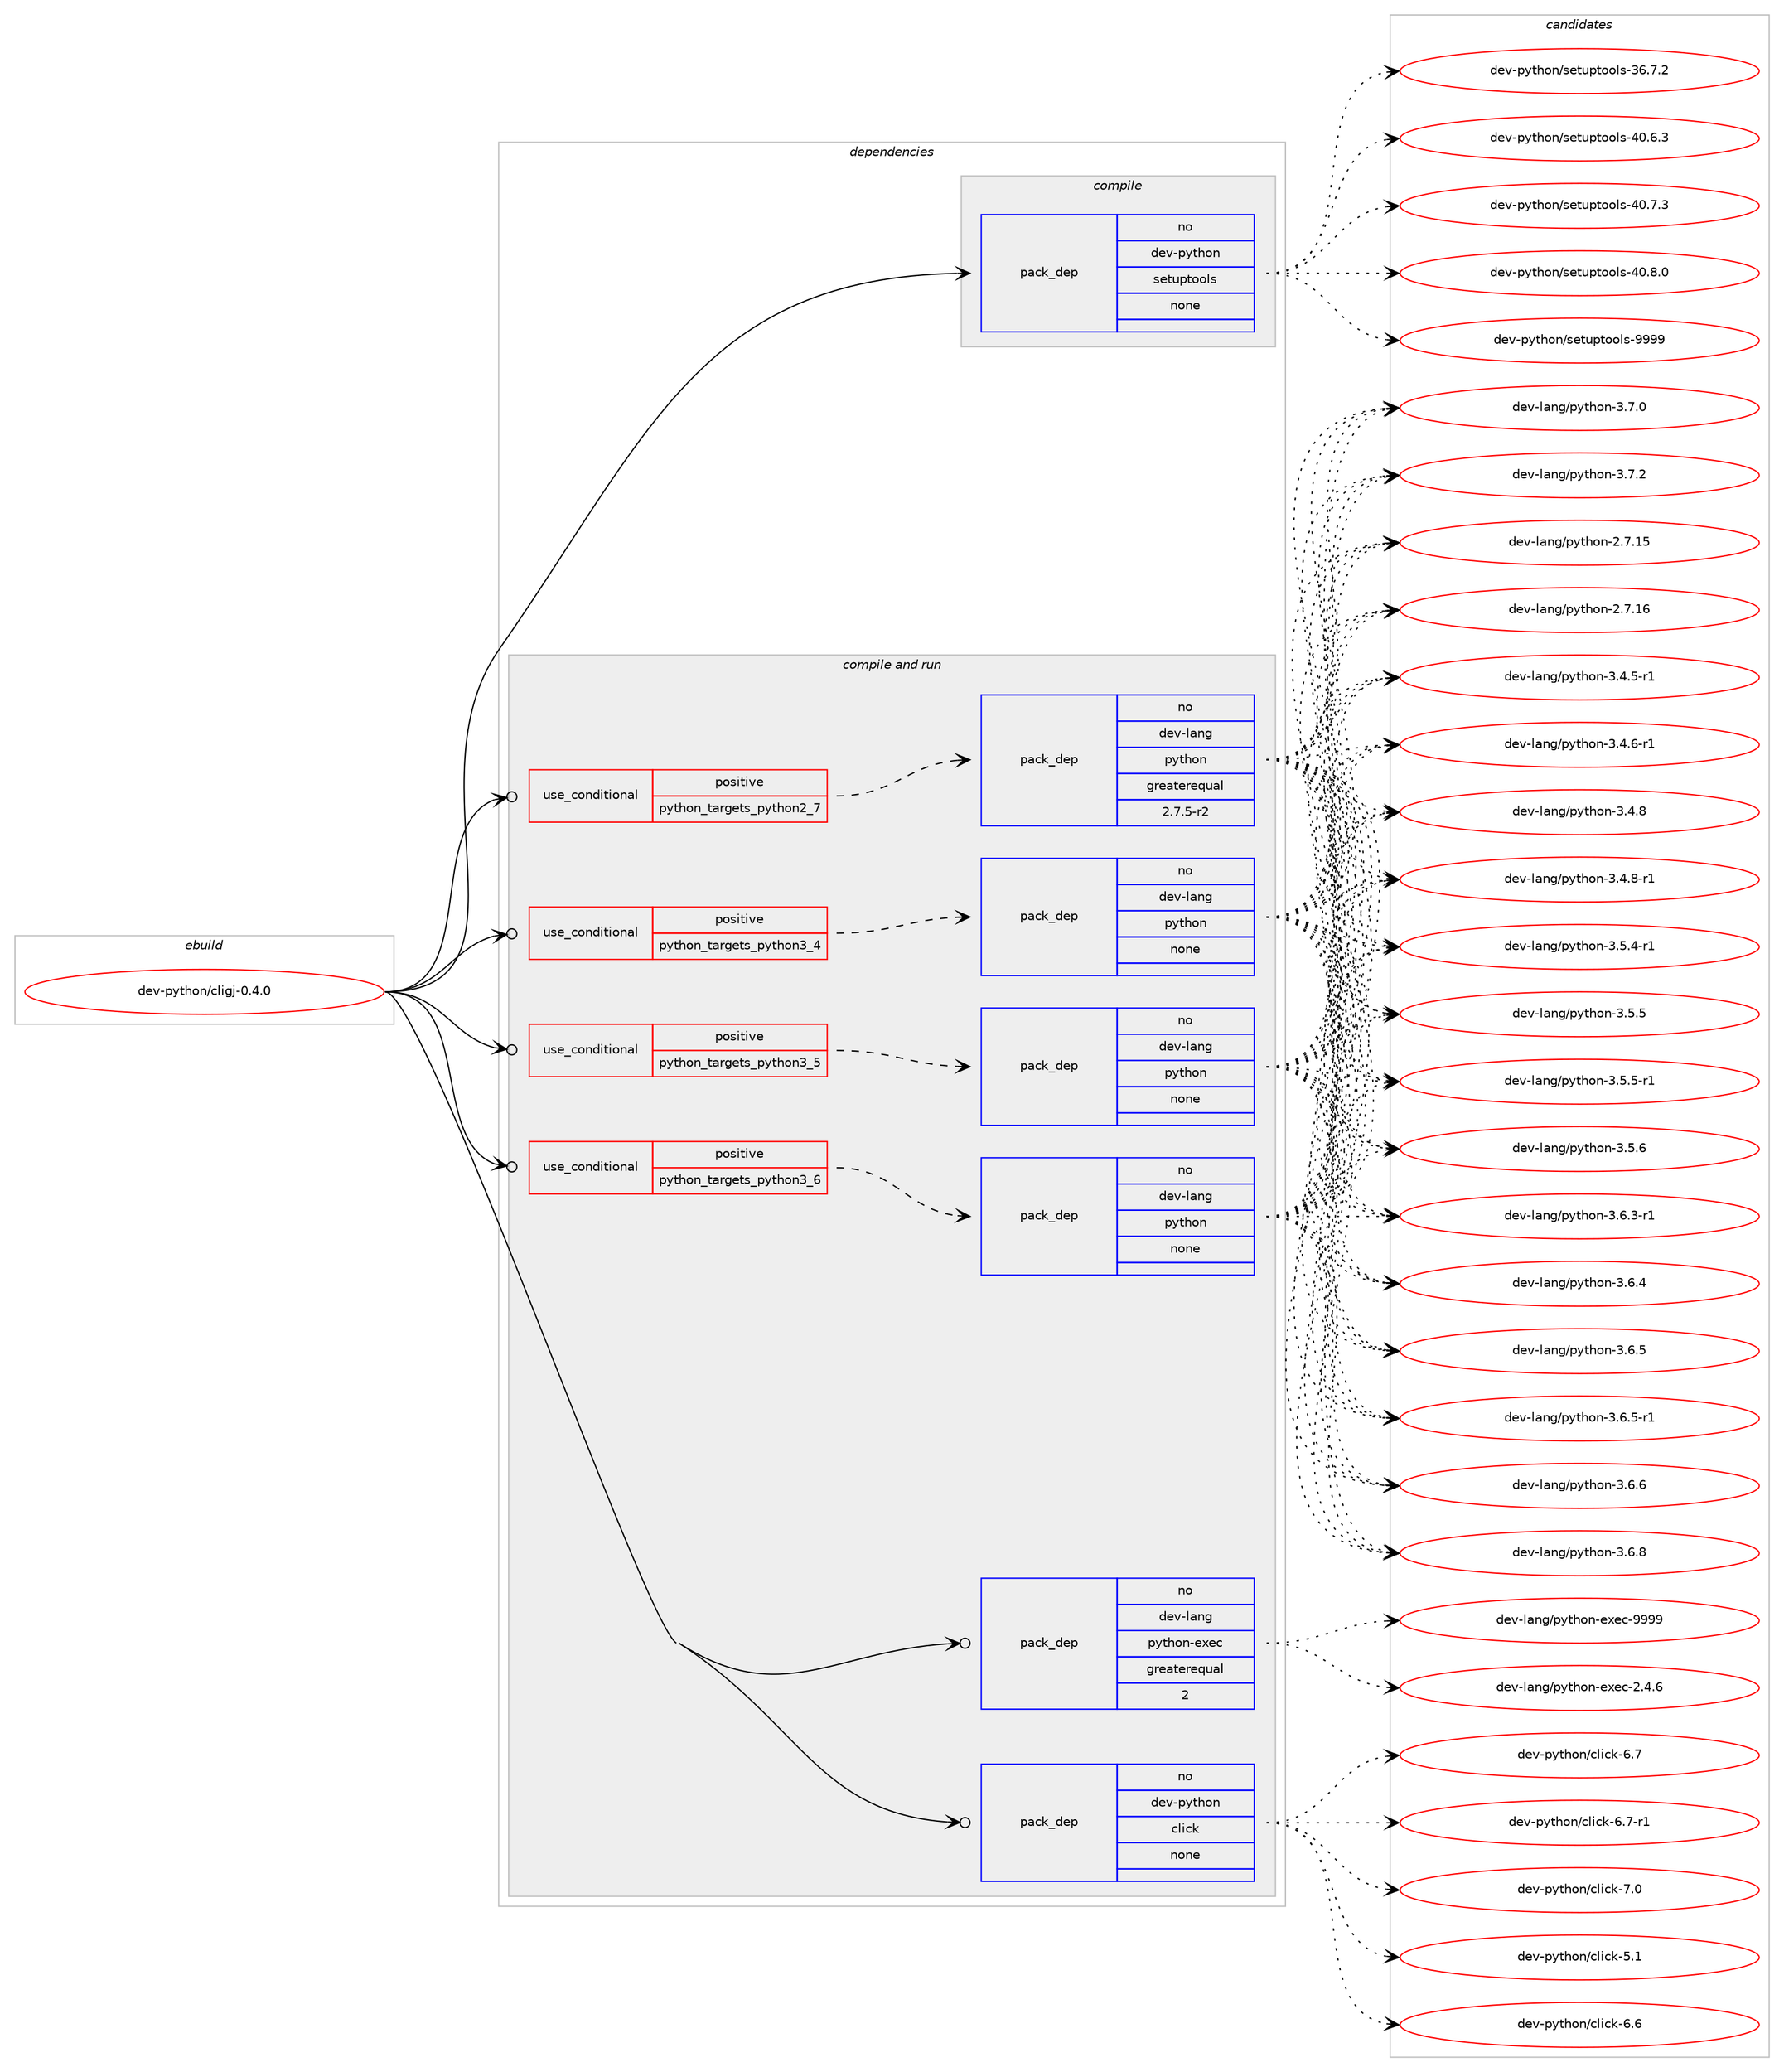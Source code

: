 digraph prolog {

# *************
# Graph options
# *************

newrank=true;
concentrate=true;
compound=true;
graph [rankdir=LR,fontname=Helvetica,fontsize=10,ranksep=1.5];#, ranksep=2.5, nodesep=0.2];
edge  [arrowhead=vee];
node  [fontname=Helvetica,fontsize=10];

# **********
# The ebuild
# **********

subgraph cluster_leftcol {
color=gray;
rank=same;
label=<<i>ebuild</i>>;
id [label="dev-python/cligj-0.4.0", color=red, width=4, href="../dev-python/cligj-0.4.0.svg"];
}

# ****************
# The dependencies
# ****************

subgraph cluster_midcol {
color=gray;
label=<<i>dependencies</i>>;
subgraph cluster_compile {
fillcolor="#eeeeee";
style=filled;
label=<<i>compile</i>>;
subgraph pack1007976 {
dependency1403702 [label=<<TABLE BORDER="0" CELLBORDER="1" CELLSPACING="0" CELLPADDING="4" WIDTH="220"><TR><TD ROWSPAN="6" CELLPADDING="30">pack_dep</TD></TR><TR><TD WIDTH="110">no</TD></TR><TR><TD>dev-python</TD></TR><TR><TD>setuptools</TD></TR><TR><TD>none</TD></TR><TR><TD></TD></TR></TABLE>>, shape=none, color=blue];
}
id:e -> dependency1403702:w [weight=20,style="solid",arrowhead="vee"];
}
subgraph cluster_compileandrun {
fillcolor="#eeeeee";
style=filled;
label=<<i>compile and run</i>>;
subgraph cond372491 {
dependency1403703 [label=<<TABLE BORDER="0" CELLBORDER="1" CELLSPACING="0" CELLPADDING="4"><TR><TD ROWSPAN="3" CELLPADDING="10">use_conditional</TD></TR><TR><TD>positive</TD></TR><TR><TD>python_targets_python2_7</TD></TR></TABLE>>, shape=none, color=red];
subgraph pack1007977 {
dependency1403704 [label=<<TABLE BORDER="0" CELLBORDER="1" CELLSPACING="0" CELLPADDING="4" WIDTH="220"><TR><TD ROWSPAN="6" CELLPADDING="30">pack_dep</TD></TR><TR><TD WIDTH="110">no</TD></TR><TR><TD>dev-lang</TD></TR><TR><TD>python</TD></TR><TR><TD>greaterequal</TD></TR><TR><TD>2.7.5-r2</TD></TR></TABLE>>, shape=none, color=blue];
}
dependency1403703:e -> dependency1403704:w [weight=20,style="dashed",arrowhead="vee"];
}
id:e -> dependency1403703:w [weight=20,style="solid",arrowhead="odotvee"];
subgraph cond372492 {
dependency1403705 [label=<<TABLE BORDER="0" CELLBORDER="1" CELLSPACING="0" CELLPADDING="4"><TR><TD ROWSPAN="3" CELLPADDING="10">use_conditional</TD></TR><TR><TD>positive</TD></TR><TR><TD>python_targets_python3_4</TD></TR></TABLE>>, shape=none, color=red];
subgraph pack1007978 {
dependency1403706 [label=<<TABLE BORDER="0" CELLBORDER="1" CELLSPACING="0" CELLPADDING="4" WIDTH="220"><TR><TD ROWSPAN="6" CELLPADDING="30">pack_dep</TD></TR><TR><TD WIDTH="110">no</TD></TR><TR><TD>dev-lang</TD></TR><TR><TD>python</TD></TR><TR><TD>none</TD></TR><TR><TD></TD></TR></TABLE>>, shape=none, color=blue];
}
dependency1403705:e -> dependency1403706:w [weight=20,style="dashed",arrowhead="vee"];
}
id:e -> dependency1403705:w [weight=20,style="solid",arrowhead="odotvee"];
subgraph cond372493 {
dependency1403707 [label=<<TABLE BORDER="0" CELLBORDER="1" CELLSPACING="0" CELLPADDING="4"><TR><TD ROWSPAN="3" CELLPADDING="10">use_conditional</TD></TR><TR><TD>positive</TD></TR><TR><TD>python_targets_python3_5</TD></TR></TABLE>>, shape=none, color=red];
subgraph pack1007979 {
dependency1403708 [label=<<TABLE BORDER="0" CELLBORDER="1" CELLSPACING="0" CELLPADDING="4" WIDTH="220"><TR><TD ROWSPAN="6" CELLPADDING="30">pack_dep</TD></TR><TR><TD WIDTH="110">no</TD></TR><TR><TD>dev-lang</TD></TR><TR><TD>python</TD></TR><TR><TD>none</TD></TR><TR><TD></TD></TR></TABLE>>, shape=none, color=blue];
}
dependency1403707:e -> dependency1403708:w [weight=20,style="dashed",arrowhead="vee"];
}
id:e -> dependency1403707:w [weight=20,style="solid",arrowhead="odotvee"];
subgraph cond372494 {
dependency1403709 [label=<<TABLE BORDER="0" CELLBORDER="1" CELLSPACING="0" CELLPADDING="4"><TR><TD ROWSPAN="3" CELLPADDING="10">use_conditional</TD></TR><TR><TD>positive</TD></TR><TR><TD>python_targets_python3_6</TD></TR></TABLE>>, shape=none, color=red];
subgraph pack1007980 {
dependency1403710 [label=<<TABLE BORDER="0" CELLBORDER="1" CELLSPACING="0" CELLPADDING="4" WIDTH="220"><TR><TD ROWSPAN="6" CELLPADDING="30">pack_dep</TD></TR><TR><TD WIDTH="110">no</TD></TR><TR><TD>dev-lang</TD></TR><TR><TD>python</TD></TR><TR><TD>none</TD></TR><TR><TD></TD></TR></TABLE>>, shape=none, color=blue];
}
dependency1403709:e -> dependency1403710:w [weight=20,style="dashed",arrowhead="vee"];
}
id:e -> dependency1403709:w [weight=20,style="solid",arrowhead="odotvee"];
subgraph pack1007981 {
dependency1403711 [label=<<TABLE BORDER="0" CELLBORDER="1" CELLSPACING="0" CELLPADDING="4" WIDTH="220"><TR><TD ROWSPAN="6" CELLPADDING="30">pack_dep</TD></TR><TR><TD WIDTH="110">no</TD></TR><TR><TD>dev-lang</TD></TR><TR><TD>python-exec</TD></TR><TR><TD>greaterequal</TD></TR><TR><TD>2</TD></TR></TABLE>>, shape=none, color=blue];
}
id:e -> dependency1403711:w [weight=20,style="solid",arrowhead="odotvee"];
subgraph pack1007982 {
dependency1403712 [label=<<TABLE BORDER="0" CELLBORDER="1" CELLSPACING="0" CELLPADDING="4" WIDTH="220"><TR><TD ROWSPAN="6" CELLPADDING="30">pack_dep</TD></TR><TR><TD WIDTH="110">no</TD></TR><TR><TD>dev-python</TD></TR><TR><TD>click</TD></TR><TR><TD>none</TD></TR><TR><TD></TD></TR></TABLE>>, shape=none, color=blue];
}
id:e -> dependency1403712:w [weight=20,style="solid",arrowhead="odotvee"];
}
subgraph cluster_run {
fillcolor="#eeeeee";
style=filled;
label=<<i>run</i>>;
}
}

# **************
# The candidates
# **************

subgraph cluster_choices {
rank=same;
color=gray;
label=<<i>candidates</i>>;

subgraph choice1007976 {
color=black;
nodesep=1;
choice100101118451121211161041111104711510111611711211611111110811545515446554650 [label="dev-python/setuptools-36.7.2", color=red, width=4,href="../dev-python/setuptools-36.7.2.svg"];
choice100101118451121211161041111104711510111611711211611111110811545524846544651 [label="dev-python/setuptools-40.6.3", color=red, width=4,href="../dev-python/setuptools-40.6.3.svg"];
choice100101118451121211161041111104711510111611711211611111110811545524846554651 [label="dev-python/setuptools-40.7.3", color=red, width=4,href="../dev-python/setuptools-40.7.3.svg"];
choice100101118451121211161041111104711510111611711211611111110811545524846564648 [label="dev-python/setuptools-40.8.0", color=red, width=4,href="../dev-python/setuptools-40.8.0.svg"];
choice10010111845112121116104111110471151011161171121161111111081154557575757 [label="dev-python/setuptools-9999", color=red, width=4,href="../dev-python/setuptools-9999.svg"];
dependency1403702:e -> choice100101118451121211161041111104711510111611711211611111110811545515446554650:w [style=dotted,weight="100"];
dependency1403702:e -> choice100101118451121211161041111104711510111611711211611111110811545524846544651:w [style=dotted,weight="100"];
dependency1403702:e -> choice100101118451121211161041111104711510111611711211611111110811545524846554651:w [style=dotted,weight="100"];
dependency1403702:e -> choice100101118451121211161041111104711510111611711211611111110811545524846564648:w [style=dotted,weight="100"];
dependency1403702:e -> choice10010111845112121116104111110471151011161171121161111111081154557575757:w [style=dotted,weight="100"];
}
subgraph choice1007977 {
color=black;
nodesep=1;
choice10010111845108971101034711212111610411111045504655464953 [label="dev-lang/python-2.7.15", color=red, width=4,href="../dev-lang/python-2.7.15.svg"];
choice10010111845108971101034711212111610411111045504655464954 [label="dev-lang/python-2.7.16", color=red, width=4,href="../dev-lang/python-2.7.16.svg"];
choice1001011184510897110103471121211161041111104551465246534511449 [label="dev-lang/python-3.4.5-r1", color=red, width=4,href="../dev-lang/python-3.4.5-r1.svg"];
choice1001011184510897110103471121211161041111104551465246544511449 [label="dev-lang/python-3.4.6-r1", color=red, width=4,href="../dev-lang/python-3.4.6-r1.svg"];
choice100101118451089711010347112121116104111110455146524656 [label="dev-lang/python-3.4.8", color=red, width=4,href="../dev-lang/python-3.4.8.svg"];
choice1001011184510897110103471121211161041111104551465246564511449 [label="dev-lang/python-3.4.8-r1", color=red, width=4,href="../dev-lang/python-3.4.8-r1.svg"];
choice1001011184510897110103471121211161041111104551465346524511449 [label="dev-lang/python-3.5.4-r1", color=red, width=4,href="../dev-lang/python-3.5.4-r1.svg"];
choice100101118451089711010347112121116104111110455146534653 [label="dev-lang/python-3.5.5", color=red, width=4,href="../dev-lang/python-3.5.5.svg"];
choice1001011184510897110103471121211161041111104551465346534511449 [label="dev-lang/python-3.5.5-r1", color=red, width=4,href="../dev-lang/python-3.5.5-r1.svg"];
choice100101118451089711010347112121116104111110455146534654 [label="dev-lang/python-3.5.6", color=red, width=4,href="../dev-lang/python-3.5.6.svg"];
choice1001011184510897110103471121211161041111104551465446514511449 [label="dev-lang/python-3.6.3-r1", color=red, width=4,href="../dev-lang/python-3.6.3-r1.svg"];
choice100101118451089711010347112121116104111110455146544652 [label="dev-lang/python-3.6.4", color=red, width=4,href="../dev-lang/python-3.6.4.svg"];
choice100101118451089711010347112121116104111110455146544653 [label="dev-lang/python-3.6.5", color=red, width=4,href="../dev-lang/python-3.6.5.svg"];
choice1001011184510897110103471121211161041111104551465446534511449 [label="dev-lang/python-3.6.5-r1", color=red, width=4,href="../dev-lang/python-3.6.5-r1.svg"];
choice100101118451089711010347112121116104111110455146544654 [label="dev-lang/python-3.6.6", color=red, width=4,href="../dev-lang/python-3.6.6.svg"];
choice100101118451089711010347112121116104111110455146544656 [label="dev-lang/python-3.6.8", color=red, width=4,href="../dev-lang/python-3.6.8.svg"];
choice100101118451089711010347112121116104111110455146554648 [label="dev-lang/python-3.7.0", color=red, width=4,href="../dev-lang/python-3.7.0.svg"];
choice100101118451089711010347112121116104111110455146554650 [label="dev-lang/python-3.7.2", color=red, width=4,href="../dev-lang/python-3.7.2.svg"];
dependency1403704:e -> choice10010111845108971101034711212111610411111045504655464953:w [style=dotted,weight="100"];
dependency1403704:e -> choice10010111845108971101034711212111610411111045504655464954:w [style=dotted,weight="100"];
dependency1403704:e -> choice1001011184510897110103471121211161041111104551465246534511449:w [style=dotted,weight="100"];
dependency1403704:e -> choice1001011184510897110103471121211161041111104551465246544511449:w [style=dotted,weight="100"];
dependency1403704:e -> choice100101118451089711010347112121116104111110455146524656:w [style=dotted,weight="100"];
dependency1403704:e -> choice1001011184510897110103471121211161041111104551465246564511449:w [style=dotted,weight="100"];
dependency1403704:e -> choice1001011184510897110103471121211161041111104551465346524511449:w [style=dotted,weight="100"];
dependency1403704:e -> choice100101118451089711010347112121116104111110455146534653:w [style=dotted,weight="100"];
dependency1403704:e -> choice1001011184510897110103471121211161041111104551465346534511449:w [style=dotted,weight="100"];
dependency1403704:e -> choice100101118451089711010347112121116104111110455146534654:w [style=dotted,weight="100"];
dependency1403704:e -> choice1001011184510897110103471121211161041111104551465446514511449:w [style=dotted,weight="100"];
dependency1403704:e -> choice100101118451089711010347112121116104111110455146544652:w [style=dotted,weight="100"];
dependency1403704:e -> choice100101118451089711010347112121116104111110455146544653:w [style=dotted,weight="100"];
dependency1403704:e -> choice1001011184510897110103471121211161041111104551465446534511449:w [style=dotted,weight="100"];
dependency1403704:e -> choice100101118451089711010347112121116104111110455146544654:w [style=dotted,weight="100"];
dependency1403704:e -> choice100101118451089711010347112121116104111110455146544656:w [style=dotted,weight="100"];
dependency1403704:e -> choice100101118451089711010347112121116104111110455146554648:w [style=dotted,weight="100"];
dependency1403704:e -> choice100101118451089711010347112121116104111110455146554650:w [style=dotted,weight="100"];
}
subgraph choice1007978 {
color=black;
nodesep=1;
choice10010111845108971101034711212111610411111045504655464953 [label="dev-lang/python-2.7.15", color=red, width=4,href="../dev-lang/python-2.7.15.svg"];
choice10010111845108971101034711212111610411111045504655464954 [label="dev-lang/python-2.7.16", color=red, width=4,href="../dev-lang/python-2.7.16.svg"];
choice1001011184510897110103471121211161041111104551465246534511449 [label="dev-lang/python-3.4.5-r1", color=red, width=4,href="../dev-lang/python-3.4.5-r1.svg"];
choice1001011184510897110103471121211161041111104551465246544511449 [label="dev-lang/python-3.4.6-r1", color=red, width=4,href="../dev-lang/python-3.4.6-r1.svg"];
choice100101118451089711010347112121116104111110455146524656 [label="dev-lang/python-3.4.8", color=red, width=4,href="../dev-lang/python-3.4.8.svg"];
choice1001011184510897110103471121211161041111104551465246564511449 [label="dev-lang/python-3.4.8-r1", color=red, width=4,href="../dev-lang/python-3.4.8-r1.svg"];
choice1001011184510897110103471121211161041111104551465346524511449 [label="dev-lang/python-3.5.4-r1", color=red, width=4,href="../dev-lang/python-3.5.4-r1.svg"];
choice100101118451089711010347112121116104111110455146534653 [label="dev-lang/python-3.5.5", color=red, width=4,href="../dev-lang/python-3.5.5.svg"];
choice1001011184510897110103471121211161041111104551465346534511449 [label="dev-lang/python-3.5.5-r1", color=red, width=4,href="../dev-lang/python-3.5.5-r1.svg"];
choice100101118451089711010347112121116104111110455146534654 [label="dev-lang/python-3.5.6", color=red, width=4,href="../dev-lang/python-3.5.6.svg"];
choice1001011184510897110103471121211161041111104551465446514511449 [label="dev-lang/python-3.6.3-r1", color=red, width=4,href="../dev-lang/python-3.6.3-r1.svg"];
choice100101118451089711010347112121116104111110455146544652 [label="dev-lang/python-3.6.4", color=red, width=4,href="../dev-lang/python-3.6.4.svg"];
choice100101118451089711010347112121116104111110455146544653 [label="dev-lang/python-3.6.5", color=red, width=4,href="../dev-lang/python-3.6.5.svg"];
choice1001011184510897110103471121211161041111104551465446534511449 [label="dev-lang/python-3.6.5-r1", color=red, width=4,href="../dev-lang/python-3.6.5-r1.svg"];
choice100101118451089711010347112121116104111110455146544654 [label="dev-lang/python-3.6.6", color=red, width=4,href="../dev-lang/python-3.6.6.svg"];
choice100101118451089711010347112121116104111110455146544656 [label="dev-lang/python-3.6.8", color=red, width=4,href="../dev-lang/python-3.6.8.svg"];
choice100101118451089711010347112121116104111110455146554648 [label="dev-lang/python-3.7.0", color=red, width=4,href="../dev-lang/python-3.7.0.svg"];
choice100101118451089711010347112121116104111110455146554650 [label="dev-lang/python-3.7.2", color=red, width=4,href="../dev-lang/python-3.7.2.svg"];
dependency1403706:e -> choice10010111845108971101034711212111610411111045504655464953:w [style=dotted,weight="100"];
dependency1403706:e -> choice10010111845108971101034711212111610411111045504655464954:w [style=dotted,weight="100"];
dependency1403706:e -> choice1001011184510897110103471121211161041111104551465246534511449:w [style=dotted,weight="100"];
dependency1403706:e -> choice1001011184510897110103471121211161041111104551465246544511449:w [style=dotted,weight="100"];
dependency1403706:e -> choice100101118451089711010347112121116104111110455146524656:w [style=dotted,weight="100"];
dependency1403706:e -> choice1001011184510897110103471121211161041111104551465246564511449:w [style=dotted,weight="100"];
dependency1403706:e -> choice1001011184510897110103471121211161041111104551465346524511449:w [style=dotted,weight="100"];
dependency1403706:e -> choice100101118451089711010347112121116104111110455146534653:w [style=dotted,weight="100"];
dependency1403706:e -> choice1001011184510897110103471121211161041111104551465346534511449:w [style=dotted,weight="100"];
dependency1403706:e -> choice100101118451089711010347112121116104111110455146534654:w [style=dotted,weight="100"];
dependency1403706:e -> choice1001011184510897110103471121211161041111104551465446514511449:w [style=dotted,weight="100"];
dependency1403706:e -> choice100101118451089711010347112121116104111110455146544652:w [style=dotted,weight="100"];
dependency1403706:e -> choice100101118451089711010347112121116104111110455146544653:w [style=dotted,weight="100"];
dependency1403706:e -> choice1001011184510897110103471121211161041111104551465446534511449:w [style=dotted,weight="100"];
dependency1403706:e -> choice100101118451089711010347112121116104111110455146544654:w [style=dotted,weight="100"];
dependency1403706:e -> choice100101118451089711010347112121116104111110455146544656:w [style=dotted,weight="100"];
dependency1403706:e -> choice100101118451089711010347112121116104111110455146554648:w [style=dotted,weight="100"];
dependency1403706:e -> choice100101118451089711010347112121116104111110455146554650:w [style=dotted,weight="100"];
}
subgraph choice1007979 {
color=black;
nodesep=1;
choice10010111845108971101034711212111610411111045504655464953 [label="dev-lang/python-2.7.15", color=red, width=4,href="../dev-lang/python-2.7.15.svg"];
choice10010111845108971101034711212111610411111045504655464954 [label="dev-lang/python-2.7.16", color=red, width=4,href="../dev-lang/python-2.7.16.svg"];
choice1001011184510897110103471121211161041111104551465246534511449 [label="dev-lang/python-3.4.5-r1", color=red, width=4,href="../dev-lang/python-3.4.5-r1.svg"];
choice1001011184510897110103471121211161041111104551465246544511449 [label="dev-lang/python-3.4.6-r1", color=red, width=4,href="../dev-lang/python-3.4.6-r1.svg"];
choice100101118451089711010347112121116104111110455146524656 [label="dev-lang/python-3.4.8", color=red, width=4,href="../dev-lang/python-3.4.8.svg"];
choice1001011184510897110103471121211161041111104551465246564511449 [label="dev-lang/python-3.4.8-r1", color=red, width=4,href="../dev-lang/python-3.4.8-r1.svg"];
choice1001011184510897110103471121211161041111104551465346524511449 [label="dev-lang/python-3.5.4-r1", color=red, width=4,href="../dev-lang/python-3.5.4-r1.svg"];
choice100101118451089711010347112121116104111110455146534653 [label="dev-lang/python-3.5.5", color=red, width=4,href="../dev-lang/python-3.5.5.svg"];
choice1001011184510897110103471121211161041111104551465346534511449 [label="dev-lang/python-3.5.5-r1", color=red, width=4,href="../dev-lang/python-3.5.5-r1.svg"];
choice100101118451089711010347112121116104111110455146534654 [label="dev-lang/python-3.5.6", color=red, width=4,href="../dev-lang/python-3.5.6.svg"];
choice1001011184510897110103471121211161041111104551465446514511449 [label="dev-lang/python-3.6.3-r1", color=red, width=4,href="../dev-lang/python-3.6.3-r1.svg"];
choice100101118451089711010347112121116104111110455146544652 [label="dev-lang/python-3.6.4", color=red, width=4,href="../dev-lang/python-3.6.4.svg"];
choice100101118451089711010347112121116104111110455146544653 [label="dev-lang/python-3.6.5", color=red, width=4,href="../dev-lang/python-3.6.5.svg"];
choice1001011184510897110103471121211161041111104551465446534511449 [label="dev-lang/python-3.6.5-r1", color=red, width=4,href="../dev-lang/python-3.6.5-r1.svg"];
choice100101118451089711010347112121116104111110455146544654 [label="dev-lang/python-3.6.6", color=red, width=4,href="../dev-lang/python-3.6.6.svg"];
choice100101118451089711010347112121116104111110455146544656 [label="dev-lang/python-3.6.8", color=red, width=4,href="../dev-lang/python-3.6.8.svg"];
choice100101118451089711010347112121116104111110455146554648 [label="dev-lang/python-3.7.0", color=red, width=4,href="../dev-lang/python-3.7.0.svg"];
choice100101118451089711010347112121116104111110455146554650 [label="dev-lang/python-3.7.2", color=red, width=4,href="../dev-lang/python-3.7.2.svg"];
dependency1403708:e -> choice10010111845108971101034711212111610411111045504655464953:w [style=dotted,weight="100"];
dependency1403708:e -> choice10010111845108971101034711212111610411111045504655464954:w [style=dotted,weight="100"];
dependency1403708:e -> choice1001011184510897110103471121211161041111104551465246534511449:w [style=dotted,weight="100"];
dependency1403708:e -> choice1001011184510897110103471121211161041111104551465246544511449:w [style=dotted,weight="100"];
dependency1403708:e -> choice100101118451089711010347112121116104111110455146524656:w [style=dotted,weight="100"];
dependency1403708:e -> choice1001011184510897110103471121211161041111104551465246564511449:w [style=dotted,weight="100"];
dependency1403708:e -> choice1001011184510897110103471121211161041111104551465346524511449:w [style=dotted,weight="100"];
dependency1403708:e -> choice100101118451089711010347112121116104111110455146534653:w [style=dotted,weight="100"];
dependency1403708:e -> choice1001011184510897110103471121211161041111104551465346534511449:w [style=dotted,weight="100"];
dependency1403708:e -> choice100101118451089711010347112121116104111110455146534654:w [style=dotted,weight="100"];
dependency1403708:e -> choice1001011184510897110103471121211161041111104551465446514511449:w [style=dotted,weight="100"];
dependency1403708:e -> choice100101118451089711010347112121116104111110455146544652:w [style=dotted,weight="100"];
dependency1403708:e -> choice100101118451089711010347112121116104111110455146544653:w [style=dotted,weight="100"];
dependency1403708:e -> choice1001011184510897110103471121211161041111104551465446534511449:w [style=dotted,weight="100"];
dependency1403708:e -> choice100101118451089711010347112121116104111110455146544654:w [style=dotted,weight="100"];
dependency1403708:e -> choice100101118451089711010347112121116104111110455146544656:w [style=dotted,weight="100"];
dependency1403708:e -> choice100101118451089711010347112121116104111110455146554648:w [style=dotted,weight="100"];
dependency1403708:e -> choice100101118451089711010347112121116104111110455146554650:w [style=dotted,weight="100"];
}
subgraph choice1007980 {
color=black;
nodesep=1;
choice10010111845108971101034711212111610411111045504655464953 [label="dev-lang/python-2.7.15", color=red, width=4,href="../dev-lang/python-2.7.15.svg"];
choice10010111845108971101034711212111610411111045504655464954 [label="dev-lang/python-2.7.16", color=red, width=4,href="../dev-lang/python-2.7.16.svg"];
choice1001011184510897110103471121211161041111104551465246534511449 [label="dev-lang/python-3.4.5-r1", color=red, width=4,href="../dev-lang/python-3.4.5-r1.svg"];
choice1001011184510897110103471121211161041111104551465246544511449 [label="dev-lang/python-3.4.6-r1", color=red, width=4,href="../dev-lang/python-3.4.6-r1.svg"];
choice100101118451089711010347112121116104111110455146524656 [label="dev-lang/python-3.4.8", color=red, width=4,href="../dev-lang/python-3.4.8.svg"];
choice1001011184510897110103471121211161041111104551465246564511449 [label="dev-lang/python-3.4.8-r1", color=red, width=4,href="../dev-lang/python-3.4.8-r1.svg"];
choice1001011184510897110103471121211161041111104551465346524511449 [label="dev-lang/python-3.5.4-r1", color=red, width=4,href="../dev-lang/python-3.5.4-r1.svg"];
choice100101118451089711010347112121116104111110455146534653 [label="dev-lang/python-3.5.5", color=red, width=4,href="../dev-lang/python-3.5.5.svg"];
choice1001011184510897110103471121211161041111104551465346534511449 [label="dev-lang/python-3.5.5-r1", color=red, width=4,href="../dev-lang/python-3.5.5-r1.svg"];
choice100101118451089711010347112121116104111110455146534654 [label="dev-lang/python-3.5.6", color=red, width=4,href="../dev-lang/python-3.5.6.svg"];
choice1001011184510897110103471121211161041111104551465446514511449 [label="dev-lang/python-3.6.3-r1", color=red, width=4,href="../dev-lang/python-3.6.3-r1.svg"];
choice100101118451089711010347112121116104111110455146544652 [label="dev-lang/python-3.6.4", color=red, width=4,href="../dev-lang/python-3.6.4.svg"];
choice100101118451089711010347112121116104111110455146544653 [label="dev-lang/python-3.6.5", color=red, width=4,href="../dev-lang/python-3.6.5.svg"];
choice1001011184510897110103471121211161041111104551465446534511449 [label="dev-lang/python-3.6.5-r1", color=red, width=4,href="../dev-lang/python-3.6.5-r1.svg"];
choice100101118451089711010347112121116104111110455146544654 [label="dev-lang/python-3.6.6", color=red, width=4,href="../dev-lang/python-3.6.6.svg"];
choice100101118451089711010347112121116104111110455146544656 [label="dev-lang/python-3.6.8", color=red, width=4,href="../dev-lang/python-3.6.8.svg"];
choice100101118451089711010347112121116104111110455146554648 [label="dev-lang/python-3.7.0", color=red, width=4,href="../dev-lang/python-3.7.0.svg"];
choice100101118451089711010347112121116104111110455146554650 [label="dev-lang/python-3.7.2", color=red, width=4,href="../dev-lang/python-3.7.2.svg"];
dependency1403710:e -> choice10010111845108971101034711212111610411111045504655464953:w [style=dotted,weight="100"];
dependency1403710:e -> choice10010111845108971101034711212111610411111045504655464954:w [style=dotted,weight="100"];
dependency1403710:e -> choice1001011184510897110103471121211161041111104551465246534511449:w [style=dotted,weight="100"];
dependency1403710:e -> choice1001011184510897110103471121211161041111104551465246544511449:w [style=dotted,weight="100"];
dependency1403710:e -> choice100101118451089711010347112121116104111110455146524656:w [style=dotted,weight="100"];
dependency1403710:e -> choice1001011184510897110103471121211161041111104551465246564511449:w [style=dotted,weight="100"];
dependency1403710:e -> choice1001011184510897110103471121211161041111104551465346524511449:w [style=dotted,weight="100"];
dependency1403710:e -> choice100101118451089711010347112121116104111110455146534653:w [style=dotted,weight="100"];
dependency1403710:e -> choice1001011184510897110103471121211161041111104551465346534511449:w [style=dotted,weight="100"];
dependency1403710:e -> choice100101118451089711010347112121116104111110455146534654:w [style=dotted,weight="100"];
dependency1403710:e -> choice1001011184510897110103471121211161041111104551465446514511449:w [style=dotted,weight="100"];
dependency1403710:e -> choice100101118451089711010347112121116104111110455146544652:w [style=dotted,weight="100"];
dependency1403710:e -> choice100101118451089711010347112121116104111110455146544653:w [style=dotted,weight="100"];
dependency1403710:e -> choice1001011184510897110103471121211161041111104551465446534511449:w [style=dotted,weight="100"];
dependency1403710:e -> choice100101118451089711010347112121116104111110455146544654:w [style=dotted,weight="100"];
dependency1403710:e -> choice100101118451089711010347112121116104111110455146544656:w [style=dotted,weight="100"];
dependency1403710:e -> choice100101118451089711010347112121116104111110455146554648:w [style=dotted,weight="100"];
dependency1403710:e -> choice100101118451089711010347112121116104111110455146554650:w [style=dotted,weight="100"];
}
subgraph choice1007981 {
color=black;
nodesep=1;
choice1001011184510897110103471121211161041111104510112010199455046524654 [label="dev-lang/python-exec-2.4.6", color=red, width=4,href="../dev-lang/python-exec-2.4.6.svg"];
choice10010111845108971101034711212111610411111045101120101994557575757 [label="dev-lang/python-exec-9999", color=red, width=4,href="../dev-lang/python-exec-9999.svg"];
dependency1403711:e -> choice1001011184510897110103471121211161041111104510112010199455046524654:w [style=dotted,weight="100"];
dependency1403711:e -> choice10010111845108971101034711212111610411111045101120101994557575757:w [style=dotted,weight="100"];
}
subgraph choice1007982 {
color=black;
nodesep=1;
choice1001011184511212111610411111047991081059910745534649 [label="dev-python/click-5.1", color=red, width=4,href="../dev-python/click-5.1.svg"];
choice1001011184511212111610411111047991081059910745544654 [label="dev-python/click-6.6", color=red, width=4,href="../dev-python/click-6.6.svg"];
choice1001011184511212111610411111047991081059910745544655 [label="dev-python/click-6.7", color=red, width=4,href="../dev-python/click-6.7.svg"];
choice10010111845112121116104111110479910810599107455446554511449 [label="dev-python/click-6.7-r1", color=red, width=4,href="../dev-python/click-6.7-r1.svg"];
choice1001011184511212111610411111047991081059910745554648 [label="dev-python/click-7.0", color=red, width=4,href="../dev-python/click-7.0.svg"];
dependency1403712:e -> choice1001011184511212111610411111047991081059910745534649:w [style=dotted,weight="100"];
dependency1403712:e -> choice1001011184511212111610411111047991081059910745544654:w [style=dotted,weight="100"];
dependency1403712:e -> choice1001011184511212111610411111047991081059910745544655:w [style=dotted,weight="100"];
dependency1403712:e -> choice10010111845112121116104111110479910810599107455446554511449:w [style=dotted,weight="100"];
dependency1403712:e -> choice1001011184511212111610411111047991081059910745554648:w [style=dotted,weight="100"];
}
}

}

